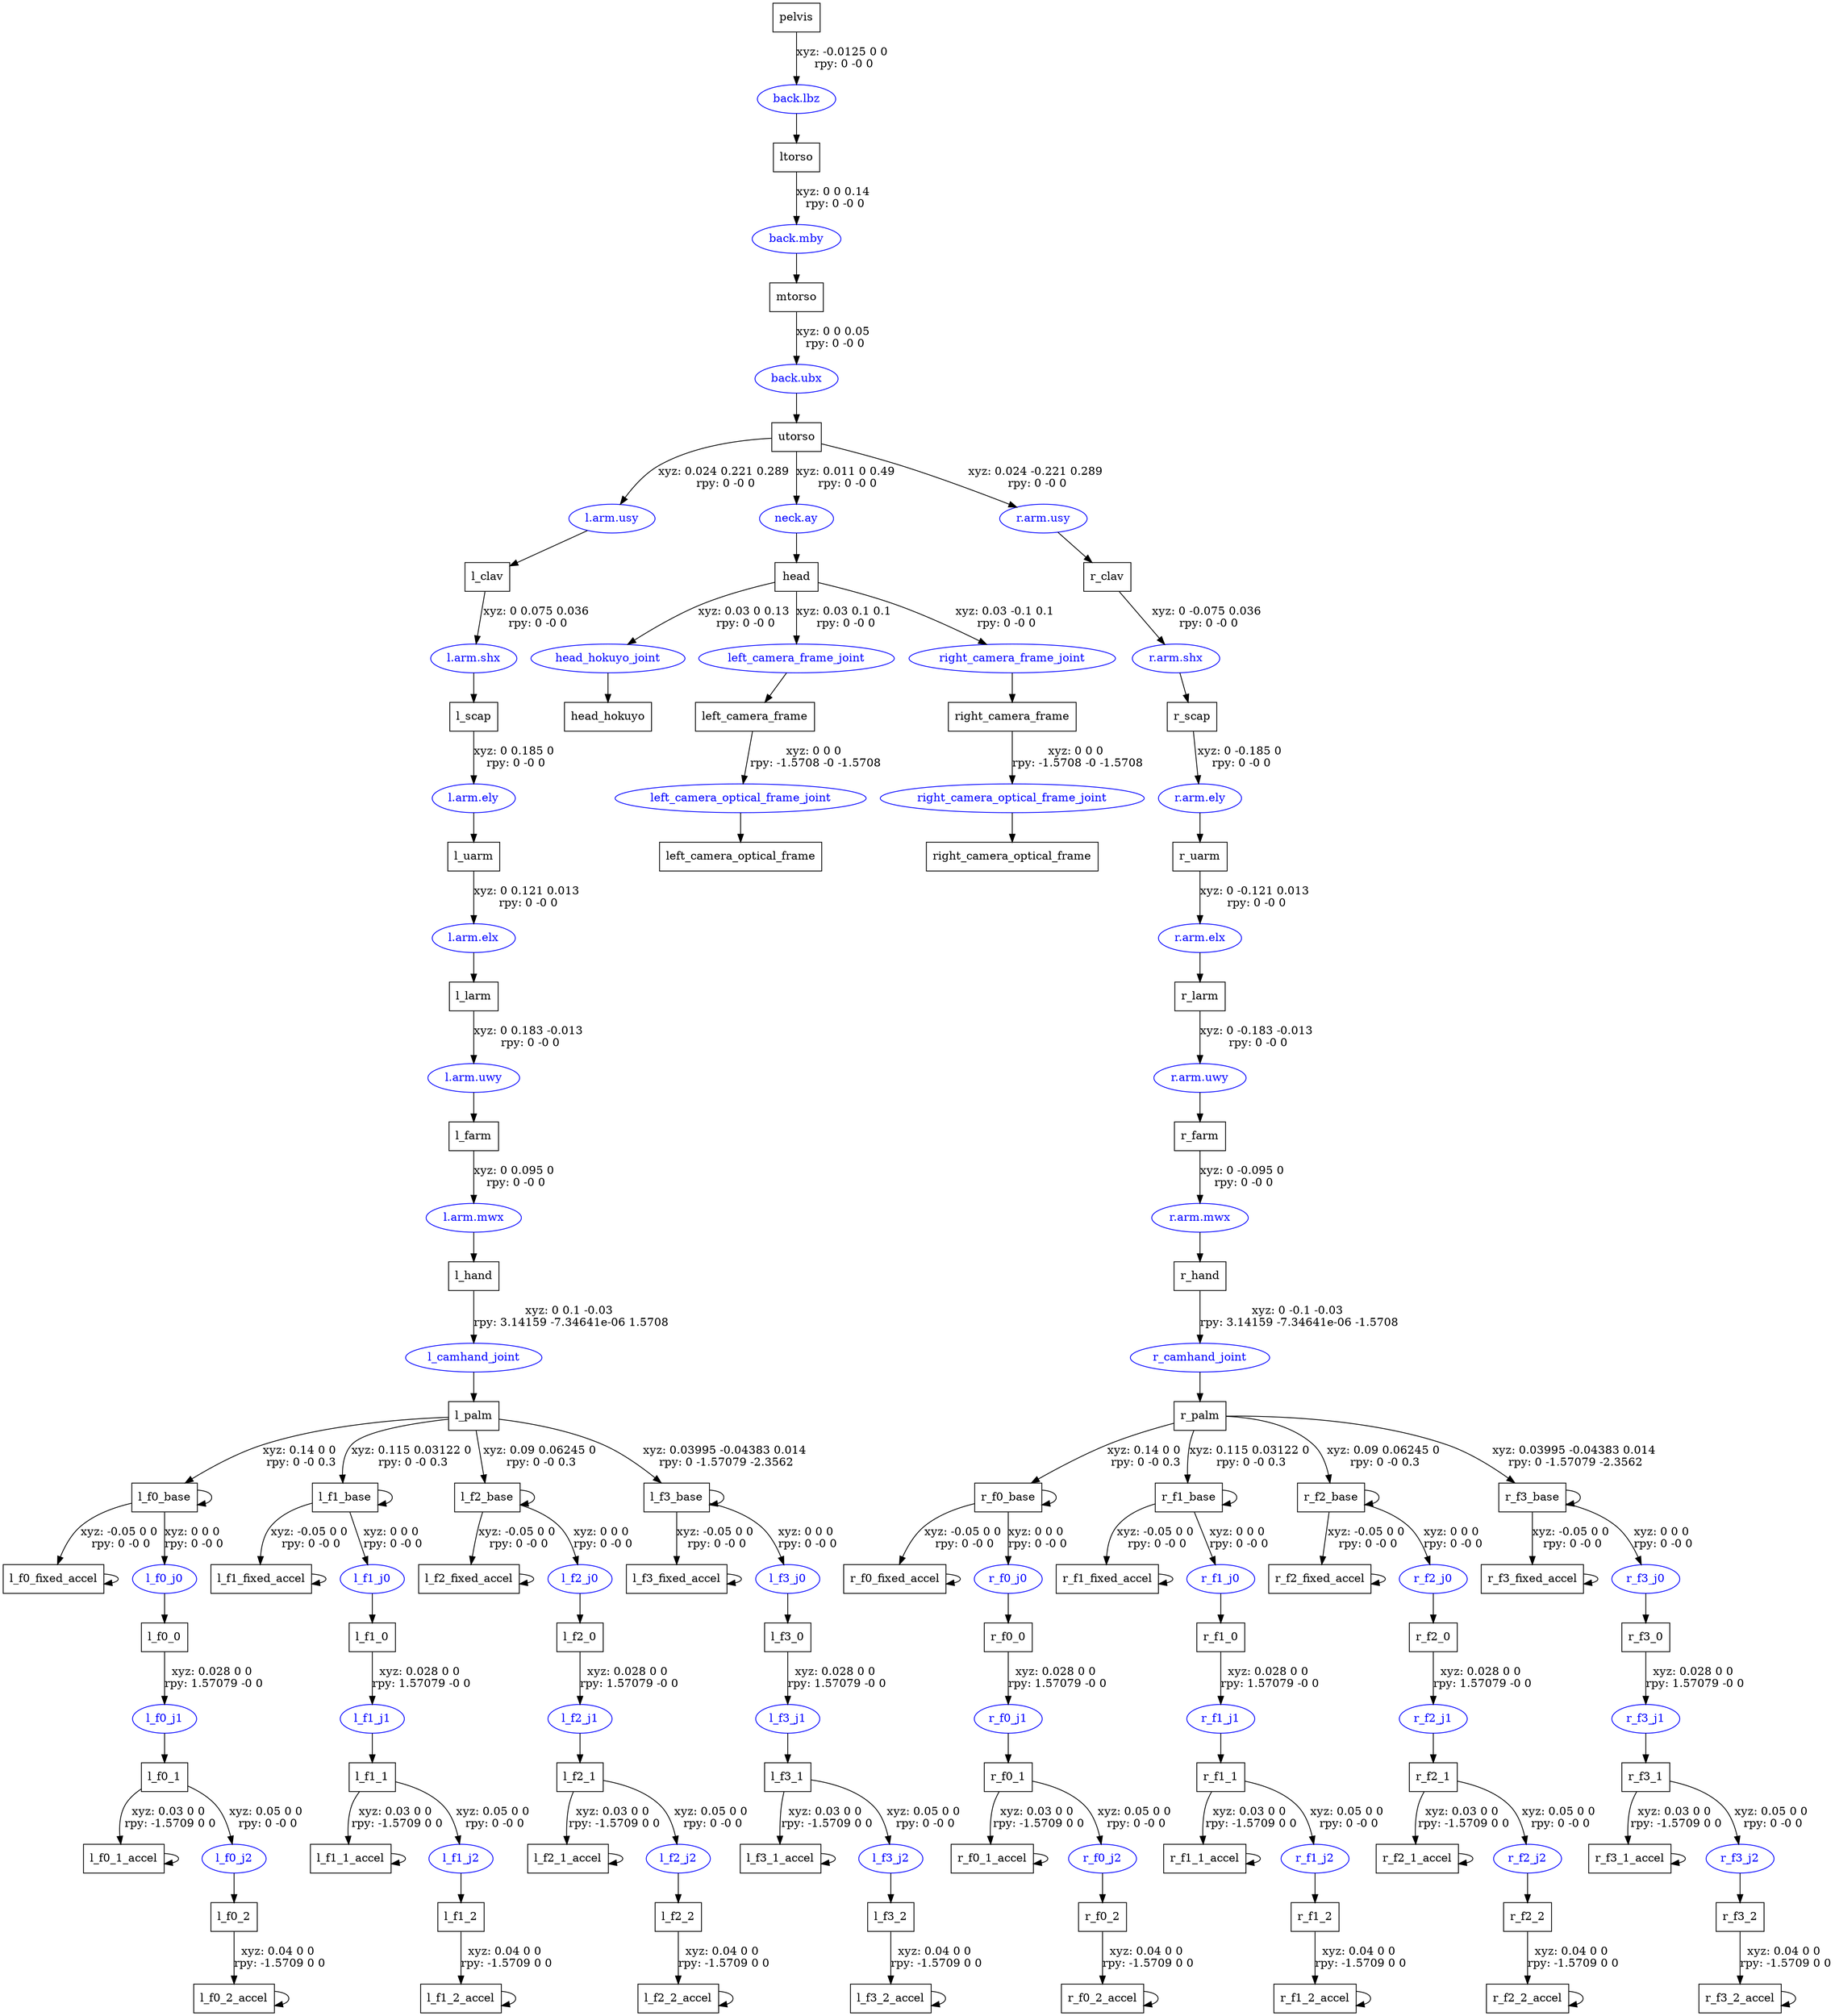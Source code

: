 digraph G {
node [shape=box];
"pelvis" [label="pelvis"];
"ltorso" [label="ltorso"];
"mtorso" [label="mtorso"];
"utorso" [label="utorso"];
"l_clav" [label="l_clav"];
"l_scap" [label="l_scap"];
"l_uarm" [label="l_uarm"];
"l_larm" [label="l_larm"];
"l_farm" [label="l_farm"];
"l_hand" [label="l_hand"];
"l_palm" [label="l_palm"];
"l_f0_base" [label="l_f0_base"];
"l_f0_fixed_accel" [label="l_f0_fixed_accel"];
"l_f0_0" [label="l_f0_0"];
"l_f0_1" [label="l_f0_1"];
"l_f0_1_accel" [label="l_f0_1_accel"];
"l_f0_2" [label="l_f0_2"];
"l_f0_2_accel" [label="l_f0_2_accel"];
"l_f1_base" [label="l_f1_base"];
"l_f1_fixed_accel" [label="l_f1_fixed_accel"];
"l_f1_0" [label="l_f1_0"];
"l_f1_1" [label="l_f1_1"];
"l_f1_1_accel" [label="l_f1_1_accel"];
"l_f1_2" [label="l_f1_2"];
"l_f1_2_accel" [label="l_f1_2_accel"];
"l_f2_base" [label="l_f2_base"];
"l_f2_fixed_accel" [label="l_f2_fixed_accel"];
"l_f2_0" [label="l_f2_0"];
"l_f2_1" [label="l_f2_1"];
"l_f2_1_accel" [label="l_f2_1_accel"];
"l_f2_2" [label="l_f2_2"];
"l_f2_2_accel" [label="l_f2_2_accel"];
"l_f3_base" [label="l_f3_base"];
"l_f3_fixed_accel" [label="l_f3_fixed_accel"];
"l_f3_0" [label="l_f3_0"];
"l_f3_1" [label="l_f3_1"];
"l_f3_1_accel" [label="l_f3_1_accel"];
"l_f3_2" [label="l_f3_2"];
"l_f3_2_accel" [label="l_f3_2_accel"];
"head" [label="head"];
"head_hokuyo" [label="head_hokuyo"];
"left_camera_frame" [label="left_camera_frame"];
"left_camera_optical_frame" [label="left_camera_optical_frame"];
"right_camera_frame" [label="right_camera_frame"];
"right_camera_optical_frame" [label="right_camera_optical_frame"];
"r_clav" [label="r_clav"];
"r_scap" [label="r_scap"];
"r_uarm" [label="r_uarm"];
"r_larm" [label="r_larm"];
"r_farm" [label="r_farm"];
"r_hand" [label="r_hand"];
"r_palm" [label="r_palm"];
"r_f0_base" [label="r_f0_base"];
"r_f0_fixed_accel" [label="r_f0_fixed_accel"];
"r_f0_0" [label="r_f0_0"];
"r_f0_1" [label="r_f0_1"];
"r_f0_1_accel" [label="r_f0_1_accel"];
"r_f0_2" [label="r_f0_2"];
"r_f0_2_accel" [label="r_f0_2_accel"];
"r_f1_base" [label="r_f1_base"];
"r_f1_fixed_accel" [label="r_f1_fixed_accel"];
"r_f1_0" [label="r_f1_0"];
"r_f1_1" [label="r_f1_1"];
"r_f1_1_accel" [label="r_f1_1_accel"];
"r_f1_2" [label="r_f1_2"];
"r_f1_2_accel" [label="r_f1_2_accel"];
"r_f2_base" [label="r_f2_base"];
"r_f2_fixed_accel" [label="r_f2_fixed_accel"];
"r_f2_0" [label="r_f2_0"];
"r_f2_1" [label="r_f2_1"];
"r_f2_1_accel" [label="r_f2_1_accel"];
"r_f2_2" [label="r_f2_2"];
"r_f2_2_accel" [label="r_f2_2_accel"];
"r_f3_base" [label="r_f3_base"];
"r_f3_fixed_accel" [label="r_f3_fixed_accel"];
"r_f3_0" [label="r_f3_0"];
"r_f3_1" [label="r_f3_1"];
"r_f3_1_accel" [label="r_f3_1_accel"];
"r_f3_2" [label="r_f3_2"];
"r_f3_2_accel" [label="r_f3_2_accel"];
node [shape=ellipse, color=blue, fontcolor=blue];
"pelvis" -> "back.lbz" [label="xyz: -0.0125 0 0 \nrpy: 0 -0 0"]
"back.lbz" -> "ltorso"
"ltorso" -> "back.mby" [label="xyz: 0 0 0.14 \nrpy: 0 -0 0"]
"back.mby" -> "mtorso"
"mtorso" -> "back.ubx" [label="xyz: 0 0 0.05 \nrpy: 0 -0 0"]
"back.ubx" -> "utorso"
"utorso" -> "l.arm.usy" [label="xyz: 0.024 0.221 0.289 \nrpy: 0 -0 0"]
"l.arm.usy" -> "l_clav"
"l_clav" -> "l.arm.shx" [label="xyz: 0 0.075 0.036 \nrpy: 0 -0 0"]
"l.arm.shx" -> "l_scap"
"l_scap" -> "l.arm.ely" [label="xyz: 0 0.185 0 \nrpy: 0 -0 0"]
"l.arm.ely" -> "l_uarm"
"l_uarm" -> "l.arm.elx" [label="xyz: 0 0.121 0.013 \nrpy: 0 -0 0"]
"l.arm.elx" -> "l_larm"
"l_larm" -> "l.arm.uwy" [label="xyz: 0 0.183 -0.013 \nrpy: 0 -0 0"]
"l.arm.uwy" -> "l_farm"
"l_farm" -> "l.arm.mwx" [label="xyz: 0 0.095 0 \nrpy: 0 -0 0"]
"l.arm.mwx" -> "l_hand"
"l_hand" -> "l_camhand_joint" [label="xyz: 0 0.1 -0.03 \nrpy: 3.14159 -7.34641e-06 1.5708"]
"l_camhand_joint" -> "l_palm"
"l_palm" -> "l_f0_base" [label="xyz: 0.14 0 0 \nrpy: 0 -0 0.3"]
"l_f0_base" -> "l_f0_base"
"l_f0_base" -> "l_f0_fixed_accel" [label="xyz: -0.05 0 0 \nrpy: 0 -0 0"]
"l_f0_fixed_accel" -> "l_f0_fixed_accel"
"l_f0_base" -> "l_f0_j0" [label="xyz: 0 0 0 \nrpy: 0 -0 0"]
"l_f0_j0" -> "l_f0_0"
"l_f0_0" -> "l_f0_j1" [label="xyz: 0.028 0 0 \nrpy: 1.57079 -0 0"]
"l_f0_j1" -> "l_f0_1"
"l_f0_1" -> "l_f0_1_accel" [label="xyz: 0.03 0 0 \nrpy: -1.5709 0 0"]
"l_f0_1_accel" -> "l_f0_1_accel"
"l_f0_1" -> "l_f0_j2" [label="xyz: 0.05 0 0 \nrpy: 0 -0 0"]
"l_f0_j2" -> "l_f0_2"
"l_f0_2" -> "l_f0_2_accel" [label="xyz: 0.04 0 0 \nrpy: -1.5709 0 0"]
"l_f0_2_accel" -> "l_f0_2_accel"
"l_palm" -> "l_f1_base" [label="xyz: 0.115 0.03122 0 \nrpy: 0 -0 0.3"]
"l_f1_base" -> "l_f1_base"
"l_f1_base" -> "l_f1_fixed_accel" [label="xyz: -0.05 0 0 \nrpy: 0 -0 0"]
"l_f1_fixed_accel" -> "l_f1_fixed_accel"
"l_f1_base" -> "l_f1_j0" [label="xyz: 0 0 0 \nrpy: 0 -0 0"]
"l_f1_j0" -> "l_f1_0"
"l_f1_0" -> "l_f1_j1" [label="xyz: 0.028 0 0 \nrpy: 1.57079 -0 0"]
"l_f1_j1" -> "l_f1_1"
"l_f1_1" -> "l_f1_1_accel" [label="xyz: 0.03 0 0 \nrpy: -1.5709 0 0"]
"l_f1_1_accel" -> "l_f1_1_accel"
"l_f1_1" -> "l_f1_j2" [label="xyz: 0.05 0 0 \nrpy: 0 -0 0"]
"l_f1_j2" -> "l_f1_2"
"l_f1_2" -> "l_f1_2_accel" [label="xyz: 0.04 0 0 \nrpy: -1.5709 0 0"]
"l_f1_2_accel" -> "l_f1_2_accel"
"l_palm" -> "l_f2_base" [label="xyz: 0.09 0.06245 0 \nrpy: 0 -0 0.3"]
"l_f2_base" -> "l_f2_base"
"l_f2_base" -> "l_f2_fixed_accel" [label="xyz: -0.05 0 0 \nrpy: 0 -0 0"]
"l_f2_fixed_accel" -> "l_f2_fixed_accel"
"l_f2_base" -> "l_f2_j0" [label="xyz: 0 0 0 \nrpy: 0 -0 0"]
"l_f2_j0" -> "l_f2_0"
"l_f2_0" -> "l_f2_j1" [label="xyz: 0.028 0 0 \nrpy: 1.57079 -0 0"]
"l_f2_j1" -> "l_f2_1"
"l_f2_1" -> "l_f2_1_accel" [label="xyz: 0.03 0 0 \nrpy: -1.5709 0 0"]
"l_f2_1_accel" -> "l_f2_1_accel"
"l_f2_1" -> "l_f2_j2" [label="xyz: 0.05 0 0 \nrpy: 0 -0 0"]
"l_f2_j2" -> "l_f2_2"
"l_f2_2" -> "l_f2_2_accel" [label="xyz: 0.04 0 0 \nrpy: -1.5709 0 0"]
"l_f2_2_accel" -> "l_f2_2_accel"
"l_palm" -> "l_f3_base" [label="xyz: 0.03995 -0.04383 0.014 \nrpy: 0 -1.57079 -2.3562"]
"l_f3_base" -> "l_f3_base"
"l_f3_base" -> "l_f3_fixed_accel" [label="xyz: -0.05 0 0 \nrpy: 0 -0 0"]
"l_f3_fixed_accel" -> "l_f3_fixed_accel"
"l_f3_base" -> "l_f3_j0" [label="xyz: 0 0 0 \nrpy: 0 -0 0"]
"l_f3_j0" -> "l_f3_0"
"l_f3_0" -> "l_f3_j1" [label="xyz: 0.028 0 0 \nrpy: 1.57079 -0 0"]
"l_f3_j1" -> "l_f3_1"
"l_f3_1" -> "l_f3_1_accel" [label="xyz: 0.03 0 0 \nrpy: -1.5709 0 0"]
"l_f3_1_accel" -> "l_f3_1_accel"
"l_f3_1" -> "l_f3_j2" [label="xyz: 0.05 0 0 \nrpy: 0 -0 0"]
"l_f3_j2" -> "l_f3_2"
"l_f3_2" -> "l_f3_2_accel" [label="xyz: 0.04 0 0 \nrpy: -1.5709 0 0"]
"l_f3_2_accel" -> "l_f3_2_accel"
"utorso" -> "neck.ay" [label="xyz: 0.011 0 0.49 \nrpy: 0 -0 0"]
"neck.ay" -> "head"
"head" -> "head_hokuyo_joint" [label="xyz: 0.03 0 0.13 \nrpy: 0 -0 0"]
"head_hokuyo_joint" -> "head_hokuyo"
"head" -> "left_camera_frame_joint" [label="xyz: 0.03 0.1 0.1 \nrpy: 0 -0 0"]
"left_camera_frame_joint" -> "left_camera_frame"
"left_camera_frame" -> "left_camera_optical_frame_joint" [label="xyz: 0 0 0 \nrpy: -1.5708 -0 -1.5708"]
"left_camera_optical_frame_joint" -> "left_camera_optical_frame"
"head" -> "right_camera_frame_joint" [label="xyz: 0.03 -0.1 0.1 \nrpy: 0 -0 0"]
"right_camera_frame_joint" -> "right_camera_frame"
"right_camera_frame" -> "right_camera_optical_frame_joint" [label="xyz: 0 0 0 \nrpy: -1.5708 -0 -1.5708"]
"right_camera_optical_frame_joint" -> "right_camera_optical_frame"
"utorso" -> "r.arm.usy" [label="xyz: 0.024 -0.221 0.289 \nrpy: 0 -0 0"]
"r.arm.usy" -> "r_clav"
"r_clav" -> "r.arm.shx" [label="xyz: 0 -0.075 0.036 \nrpy: 0 -0 0"]
"r.arm.shx" -> "r_scap"
"r_scap" -> "r.arm.ely" [label="xyz: 0 -0.185 0 \nrpy: 0 -0 0"]
"r.arm.ely" -> "r_uarm"
"r_uarm" -> "r.arm.elx" [label="xyz: 0 -0.121 0.013 \nrpy: 0 -0 0"]
"r.arm.elx" -> "r_larm"
"r_larm" -> "r.arm.uwy" [label="xyz: 0 -0.183 -0.013 \nrpy: 0 -0 0"]
"r.arm.uwy" -> "r_farm"
"r_farm" -> "r.arm.mwx" [label="xyz: 0 -0.095 0 \nrpy: 0 -0 0"]
"r.arm.mwx" -> "r_hand"
"r_hand" -> "r_camhand_joint" [label="xyz: 0 -0.1 -0.03 \nrpy: 3.14159 -7.34641e-06 -1.5708"]
"r_camhand_joint" -> "r_palm"
"r_palm" -> "r_f0_base" [label="xyz: 0.14 0 0 \nrpy: 0 -0 0.3"]
"r_f0_base" -> "r_f0_base"
"r_f0_base" -> "r_f0_fixed_accel" [label="xyz: -0.05 0 0 \nrpy: 0 -0 0"]
"r_f0_fixed_accel" -> "r_f0_fixed_accel"
"r_f0_base" -> "r_f0_j0" [label="xyz: 0 0 0 \nrpy: 0 -0 0"]
"r_f0_j0" -> "r_f0_0"
"r_f0_0" -> "r_f0_j1" [label="xyz: 0.028 0 0 \nrpy: 1.57079 -0 0"]
"r_f0_j1" -> "r_f0_1"
"r_f0_1" -> "r_f0_1_accel" [label="xyz: 0.03 0 0 \nrpy: -1.5709 0 0"]
"r_f0_1_accel" -> "r_f0_1_accel"
"r_f0_1" -> "r_f0_j2" [label="xyz: 0.05 0 0 \nrpy: 0 -0 0"]
"r_f0_j2" -> "r_f0_2"
"r_f0_2" -> "r_f0_2_accel" [label="xyz: 0.04 0 0 \nrpy: -1.5709 0 0"]
"r_f0_2_accel" -> "r_f0_2_accel"
"r_palm" -> "r_f1_base" [label="xyz: 0.115 0.03122 0 \nrpy: 0 -0 0.3"]
"r_f1_base" -> "r_f1_base"
"r_f1_base" -> "r_f1_fixed_accel" [label="xyz: -0.05 0 0 \nrpy: 0 -0 0"]
"r_f1_fixed_accel" -> "r_f1_fixed_accel"
"r_f1_base" -> "r_f1_j0" [label="xyz: 0 0 0 \nrpy: 0 -0 0"]
"r_f1_j0" -> "r_f1_0"
"r_f1_0" -> "r_f1_j1" [label="xyz: 0.028 0 0 \nrpy: 1.57079 -0 0"]
"r_f1_j1" -> "r_f1_1"
"r_f1_1" -> "r_f1_1_accel" [label="xyz: 0.03 0 0 \nrpy: -1.5709 0 0"]
"r_f1_1_accel" -> "r_f1_1_accel"
"r_f1_1" -> "r_f1_j2" [label="xyz: 0.05 0 0 \nrpy: 0 -0 0"]
"r_f1_j2" -> "r_f1_2"
"r_f1_2" -> "r_f1_2_accel" [label="xyz: 0.04 0 0 \nrpy: -1.5709 0 0"]
"r_f1_2_accel" -> "r_f1_2_accel"
"r_palm" -> "r_f2_base" [label="xyz: 0.09 0.06245 0 \nrpy: 0 -0 0.3"]
"r_f2_base" -> "r_f2_base"
"r_f2_base" -> "r_f2_fixed_accel" [label="xyz: -0.05 0 0 \nrpy: 0 -0 0"]
"r_f2_fixed_accel" -> "r_f2_fixed_accel"
"r_f2_base" -> "r_f2_j0" [label="xyz: 0 0 0 \nrpy: 0 -0 0"]
"r_f2_j0" -> "r_f2_0"
"r_f2_0" -> "r_f2_j1" [label="xyz: 0.028 0 0 \nrpy: 1.57079 -0 0"]
"r_f2_j1" -> "r_f2_1"
"r_f2_1" -> "r_f2_1_accel" [label="xyz: 0.03 0 0 \nrpy: -1.5709 0 0"]
"r_f2_1_accel" -> "r_f2_1_accel"
"r_f2_1" -> "r_f2_j2" [label="xyz: 0.05 0 0 \nrpy: 0 -0 0"]
"r_f2_j2" -> "r_f2_2"
"r_f2_2" -> "r_f2_2_accel" [label="xyz: 0.04 0 0 \nrpy: -1.5709 0 0"]
"r_f2_2_accel" -> "r_f2_2_accel"
"r_palm" -> "r_f3_base" [label="xyz: 0.03995 -0.04383 0.014 \nrpy: 0 -1.57079 -2.3562"]
"r_f3_base" -> "r_f3_base"
"r_f3_base" -> "r_f3_fixed_accel" [label="xyz: -0.05 0 0 \nrpy: 0 -0 0"]
"r_f3_fixed_accel" -> "r_f3_fixed_accel"
"r_f3_base" -> "r_f3_j0" [label="xyz: 0 0 0 \nrpy: 0 -0 0"]
"r_f3_j0" -> "r_f3_0"
"r_f3_0" -> "r_f3_j1" [label="xyz: 0.028 0 0 \nrpy: 1.57079 -0 0"]
"r_f3_j1" -> "r_f3_1"
"r_f3_1" -> "r_f3_1_accel" [label="xyz: 0.03 0 0 \nrpy: -1.5709 0 0"]
"r_f3_1_accel" -> "r_f3_1_accel"
"r_f3_1" -> "r_f3_j2" [label="xyz: 0.05 0 0 \nrpy: 0 -0 0"]
"r_f3_j2" -> "r_f3_2"
"r_f3_2" -> "r_f3_2_accel" [label="xyz: 0.04 0 0 \nrpy: -1.5709 0 0"]
"r_f3_2_accel" -> "r_f3_2_accel"
}

